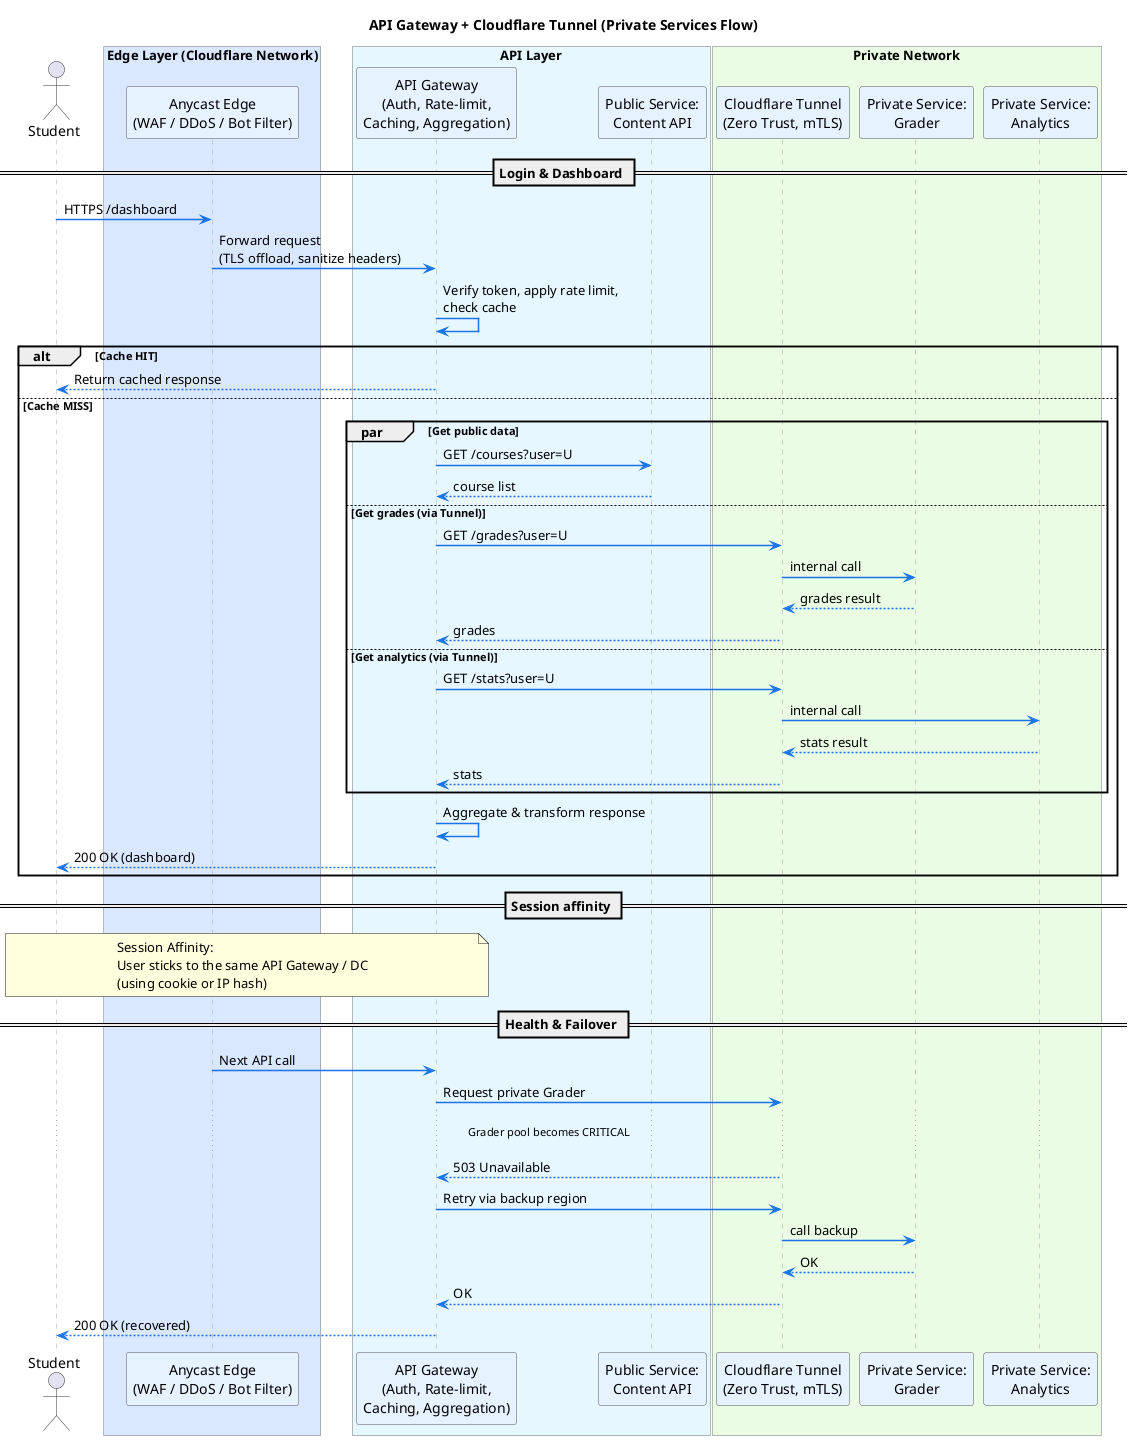 @startuml
title API Gateway + Cloudflare Tunnel (Private Services Flow)

skinparam shadowing false
skinparam backgroundColor #ffffff
skinparam sequence {
  ArrowThickness 1.5
  ActorBorderColor #333333
  LifeLineBorderColor #AAAAAA
  LifeLineBackgroundColor #f8f8f8
  ParticipantBorderColor #555555
  ParticipantBackgroundColor #e6f2ff
  ParticipantFontColor #000000
  BoxBackgroundColor #f2f2f2
  BoxBorderColor #777777
  ArrowColor #1a73e8
  MessageFontColor #222222
  NoteBackgroundColor #fff2b2
  NoteBorderColor #d6b600
}

actor Student as U

box "Edge Layer (Cloudflare Network)" #d9e7ff
participant "Anycast Edge\n(WAF / DDoS / Bot Filter)" as Edge
end box

box "API Layer" #e6f7ff
participant "API Gateway\n(Auth, Rate-limit,\nCaching, Aggregation)" as APIGW
participant "Public Service:\nContent API" as CONTENT
end box

box "Private Network" #eafce3
participant "Cloudflare Tunnel\n(Zero Trust, mTLS)" as TUN
participant "Private Service:\nGrader" as GRADER
participant "Private Service:\nAnalytics" as ANALYTICS
end box

== Login & Dashboard ==
U -> Edge : HTTPS /dashboard
Edge -> APIGW : Forward request\n(TLS offload, sanitize headers)
APIGW -> APIGW : Verify token, apply rate limit,\ncheck cache
alt Cache HIT
  APIGW --> U : Return cached response
else Cache MISS
  par Get public data
    APIGW -> CONTENT : GET /courses?user=U
    CONTENT --> APIGW : course list
  else Get grades (via Tunnel)
    APIGW -> TUN : GET /grades?user=U
    TUN -> GRADER : internal call
    GRADER --> TUN : grades result
    TUN --> APIGW : grades
  else Get analytics (via Tunnel)
    APIGW -> TUN : GET /stats?user=U
    TUN -> ANALYTICS : internal call
    ANALYTICS --> TUN : stats result
    TUN --> APIGW : stats
  end
  APIGW -> APIGW : Aggregate & transform response
  APIGW --> U : 200 OK (dashboard)
end

== Session affinity ==
note over U, APIGW
Session Affinity:
User sticks to the same API Gateway / DC
(using cookie or IP hash)
end note

== Health & Failover ==
Edge -> APIGW : Next API call
APIGW -> TUN : Request private Grader
... Grader pool becomes CRITICAL ...
TUN --> APIGW : 503 Unavailable
APIGW -> TUN : Retry via backup region
TUN -> GRADER : call backup
GRADER --> TUN : OK
TUN --> APIGW : OK
APIGW --> U : 200 OK (recovered)

@enduml